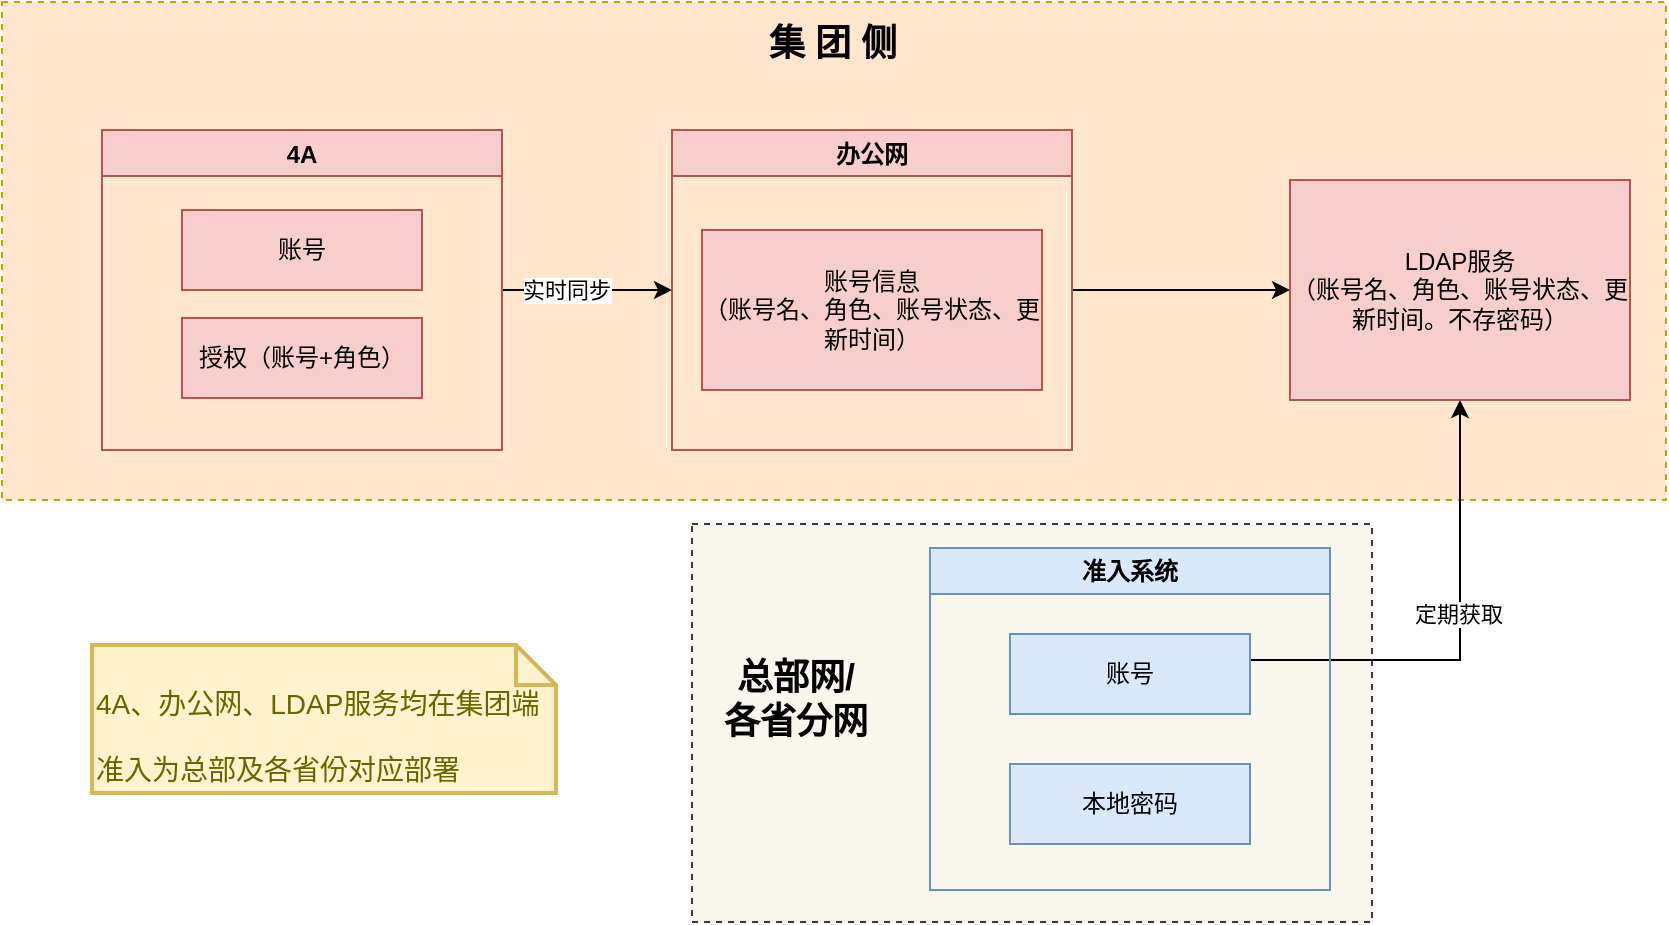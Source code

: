<mxfile version="21.1.7" type="github" pages="3">
  <diagram id="C5RBs43oDa-KdzZeNtuy" name="方案一">
    <mxGraphModel dx="1550" dy="503" grid="0" gridSize="10" guides="1" tooltips="1" connect="1" arrows="1" fold="1" page="0" pageScale="1" pageWidth="827" pageHeight="1169" math="0" shadow="0">
      <root>
        <mxCell id="WIyWlLk6GJQsqaUBKTNV-0" />
        <mxCell id="WIyWlLk6GJQsqaUBKTNV-1" parent="WIyWlLk6GJQsqaUBKTNV-0" />
        <mxCell id="2pDPu1kfkvxgTF7jboe--3" value="" style="rounded=0;whiteSpace=wrap;html=1;dashed=1;fillColor=#f9f7ed;strokeColor=#36393d;" parent="WIyWlLk6GJQsqaUBKTNV-1" vertex="1">
          <mxGeometry x="201" y="446" width="340" height="199" as="geometry" />
        </mxCell>
        <mxCell id="2pDPu1kfkvxgTF7jboe--0" value="" style="rounded=0;whiteSpace=wrap;html=1;fillColor=#ffe6cc;strokeColor=#d79b00;dashed=1;" parent="WIyWlLk6GJQsqaUBKTNV-1" vertex="1">
          <mxGeometry x="-144" y="185" width="832" height="249" as="geometry" />
        </mxCell>
        <mxCell id="JnwnjsweZAxiL3DcM_pp-4" style="edgeStyle=orthogonalEdgeStyle;rounded=0;orthogonalLoop=1;jettySize=auto;html=1;entryX=0;entryY=0.5;entryDx=0;entryDy=0;" parent="WIyWlLk6GJQsqaUBKTNV-1" source="JnwnjsweZAxiL3DcM_pp-0" target="JnwnjsweZAxiL3DcM_pp-1" edge="1">
          <mxGeometry relative="1" as="geometry" />
        </mxCell>
        <mxCell id="JnwnjsweZAxiL3DcM_pp-5" value="实时同步" style="edgeLabel;html=1;align=center;verticalAlign=middle;resizable=0;points=[];" parent="JnwnjsweZAxiL3DcM_pp-4" vertex="1" connectable="0">
          <mxGeometry x="-0.257" relative="1" as="geometry">
            <mxPoint as="offset" />
          </mxGeometry>
        </mxCell>
        <mxCell id="JnwnjsweZAxiL3DcM_pp-0" value="4A" style="swimlane;fillColor=#f8cecc;strokeColor=#b85450;" parent="WIyWlLk6GJQsqaUBKTNV-1" vertex="1">
          <mxGeometry x="-94" y="249" width="200" height="160" as="geometry" />
        </mxCell>
        <mxCell id="JnwnjsweZAxiL3DcM_pp-2" value="账号" style="whiteSpace=wrap;html=1;fillColor=#f8cecc;strokeColor=#b85450;" parent="JnwnjsweZAxiL3DcM_pp-0" vertex="1">
          <mxGeometry x="40" y="40" width="120" height="40" as="geometry" />
        </mxCell>
        <mxCell id="JnwnjsweZAxiL3DcM_pp-3" value="授权（账号+角色）" style="whiteSpace=wrap;html=1;fillColor=#f8cecc;strokeColor=#b85450;" parent="JnwnjsweZAxiL3DcM_pp-0" vertex="1">
          <mxGeometry x="40" y="94" width="120" height="40" as="geometry" />
        </mxCell>
        <mxCell id="JnwnjsweZAxiL3DcM_pp-7" style="edgeStyle=orthogonalEdgeStyle;rounded=0;orthogonalLoop=1;jettySize=auto;html=1;exitX=1;exitY=0.5;exitDx=0;exitDy=0;entryX=0;entryY=0.5;entryDx=0;entryDy=0;" parent="WIyWlLk6GJQsqaUBKTNV-1" source="JnwnjsweZAxiL3DcM_pp-1" target="JnwnjsweZAxiL3DcM_pp-8" edge="1">
          <mxGeometry relative="1" as="geometry">
            <mxPoint x="490" y="370" as="targetPoint" />
          </mxGeometry>
        </mxCell>
        <mxCell id="JnwnjsweZAxiL3DcM_pp-1" value="办公网" style="swimlane;fillColor=#f8cecc;strokeColor=#b85450;" parent="WIyWlLk6GJQsqaUBKTNV-1" vertex="1">
          <mxGeometry x="191" y="249" width="200" height="160" as="geometry" />
        </mxCell>
        <mxCell id="JnwnjsweZAxiL3DcM_pp-6" value="账号信息&lt;br&gt;（账号名、角色、账号状态、更新时间）" style="whiteSpace=wrap;html=1;fillColor=#f8cecc;strokeColor=#b85450;" parent="JnwnjsweZAxiL3DcM_pp-1" vertex="1">
          <mxGeometry x="15" y="50" width="170" height="80" as="geometry" />
        </mxCell>
        <mxCell id="JnwnjsweZAxiL3DcM_pp-12" style="edgeStyle=orthogonalEdgeStyle;rounded=0;orthogonalLoop=1;jettySize=auto;html=1;entryX=1;entryY=0.25;entryDx=0;entryDy=0;startArrow=classic;startFill=1;endArrow=none;endFill=0;" parent="WIyWlLk6GJQsqaUBKTNV-1" source="JnwnjsweZAxiL3DcM_pp-8" target="JnwnjsweZAxiL3DcM_pp-10" edge="1">
          <mxGeometry relative="1" as="geometry">
            <Array as="points">
              <mxPoint x="585" y="514" />
              <mxPoint x="480" y="514" />
            </Array>
          </mxGeometry>
        </mxCell>
        <mxCell id="JnwnjsweZAxiL3DcM_pp-13" value="定期获取" style="edgeLabel;html=1;align=center;verticalAlign=middle;resizable=0;points=[];" parent="JnwnjsweZAxiL3DcM_pp-12" vertex="1" connectable="0">
          <mxGeometry x="-0.1" y="-1" relative="1" as="geometry">
            <mxPoint as="offset" />
          </mxGeometry>
        </mxCell>
        <mxCell id="JnwnjsweZAxiL3DcM_pp-8" value="LDAP服务&lt;br&gt;（账号名、角色、账号状态、更新时间。不存密码）" style="rounded=0;whiteSpace=wrap;html=1;fillColor=#f8cecc;strokeColor=#b85450;" parent="WIyWlLk6GJQsqaUBKTNV-1" vertex="1">
          <mxGeometry x="500" y="274" width="170" height="110" as="geometry" />
        </mxCell>
        <mxCell id="JnwnjsweZAxiL3DcM_pp-9" value="准入系统" style="swimlane;whiteSpace=wrap;html=1;fillColor=#dae8fc;strokeColor=#6c8ebf;" parent="WIyWlLk6GJQsqaUBKTNV-1" vertex="1">
          <mxGeometry x="320" y="458" width="200" height="171" as="geometry" />
        </mxCell>
        <mxCell id="JnwnjsweZAxiL3DcM_pp-10" value="账号" style="rounded=0;whiteSpace=wrap;html=1;fillColor=#dae8fc;strokeColor=#6c8ebf;" parent="JnwnjsweZAxiL3DcM_pp-9" vertex="1">
          <mxGeometry x="40" y="43" width="120" height="40" as="geometry" />
        </mxCell>
        <mxCell id="JnwnjsweZAxiL3DcM_pp-11" value="本地密码" style="rounded=0;whiteSpace=wrap;html=1;fillColor=#dae8fc;strokeColor=#6c8ebf;" parent="JnwnjsweZAxiL3DcM_pp-9" vertex="1">
          <mxGeometry x="40" y="108" width="120" height="40" as="geometry" />
        </mxCell>
        <mxCell id="1Zy8I95tH8bVo6ZfM0J7-0" value="&lt;br&gt;4A、办公网、LDAP服务均在集团端&lt;br&gt;&lt;br&gt;准入为总部及各省份对应部署" style="shape=note;strokeWidth=2;fontSize=14;size=20;whiteSpace=wrap;html=1;fillColor=#fff2cc;strokeColor=#d6b656;fontColor=#666600;align=left;verticalAlign=middle;" parent="WIyWlLk6GJQsqaUBKTNV-1" vertex="1">
          <mxGeometry x="-99" y="506.5" width="232" height="74" as="geometry" />
        </mxCell>
        <mxCell id="2pDPu1kfkvxgTF7jboe--2" value="集 团 侧" style="text;html=1;strokeColor=none;fillColor=none;align=center;verticalAlign=middle;whiteSpace=wrap;rounded=0;fontStyle=1;fontSize=18;" parent="WIyWlLk6GJQsqaUBKTNV-1" vertex="1">
          <mxGeometry x="175" y="191" width="193" height="30" as="geometry" />
        </mxCell>
        <mxCell id="2pDPu1kfkvxgTF7jboe--4" value="总部网/&lt;br style=&quot;font-size: 18px;&quot;&gt;各省分网" style="text;html=1;strokeColor=none;fillColor=none;align=center;verticalAlign=middle;whiteSpace=wrap;rounded=0;fontSize=18;fontStyle=1" parent="WIyWlLk6GJQsqaUBKTNV-1" vertex="1">
          <mxGeometry x="213" y="506.5" width="80" height="55" as="geometry" />
        </mxCell>
      </root>
    </mxGraphModel>
  </diagram>
  <diagram name="方案二" id="HyYm9pGb1XV29j2Flmra">
    <mxGraphModel dx="1150" dy="903" grid="0" gridSize="10" guides="1" tooltips="1" connect="1" arrows="1" fold="1" page="0" pageScale="1" pageWidth="827" pageHeight="1169" math="0" shadow="0">
      <root>
        <mxCell id="gzJVZgs-s2d4PNE7a_cd-0" />
        <mxCell id="gzJVZgs-s2d4PNE7a_cd-1" parent="gzJVZgs-s2d4PNE7a_cd-0" />
        <mxCell id="PEqD8qJqmmBCuqm4q5_F-0" value="" style="rounded=0;whiteSpace=wrap;html=1;dashed=1;fillColor=#f9f7ed;strokeColor=#36393d;" parent="gzJVZgs-s2d4PNE7a_cd-1" vertex="1">
          <mxGeometry x="397" y="-33" width="508" height="503" as="geometry" />
        </mxCell>
        <mxCell id="FXqDv6Qu5ZG_4nlIirOe-0" value="" style="rounded=0;whiteSpace=wrap;html=1;fillColor=#ffe6cc;strokeColor=#d79b00;dashed=1;" parent="gzJVZgs-s2d4PNE7a_cd-1" vertex="1">
          <mxGeometry x="28" y="-31" width="342" height="501" as="geometry" />
        </mxCell>
        <mxCell id="gzJVZgs-s2d4PNE7a_cd-2" style="edgeStyle=orthogonalEdgeStyle;rounded=0;orthogonalLoop=1;jettySize=auto;html=1;entryX=0.5;entryY=0;entryDx=0;entryDy=0;" parent="gzJVZgs-s2d4PNE7a_cd-1" source="gzJVZgs-s2d4PNE7a_cd-4" target="gzJVZgs-s2d4PNE7a_cd-8" edge="1">
          <mxGeometry relative="1" as="geometry" />
        </mxCell>
        <mxCell id="gzJVZgs-s2d4PNE7a_cd-3" value="实时同步" style="edgeLabel;html=1;align=center;verticalAlign=middle;resizable=0;points=[];" parent="gzJVZgs-s2d4PNE7a_cd-2" vertex="1" connectable="0">
          <mxGeometry x="-0.257" relative="1" as="geometry">
            <mxPoint as="offset" />
          </mxGeometry>
        </mxCell>
        <mxCell id="gzJVZgs-s2d4PNE7a_cd-4" value="4A" style="swimlane;fillColor=#f8cecc;strokeColor=#b85450;" parent="gzJVZgs-s2d4PNE7a_cd-1" vertex="1">
          <mxGeometry x="110" y="40" width="200" height="160" as="geometry" />
        </mxCell>
        <mxCell id="gzJVZgs-s2d4PNE7a_cd-5" value="账号" style="whiteSpace=wrap;html=1;fillColor=#f8cecc;strokeColor=#b85450;" parent="gzJVZgs-s2d4PNE7a_cd-4" vertex="1">
          <mxGeometry x="40" y="40" width="120" height="40" as="geometry" />
        </mxCell>
        <mxCell id="gzJVZgs-s2d4PNE7a_cd-6" value="授权（账号+角色）" style="whiteSpace=wrap;html=1;fillColor=#f8cecc;strokeColor=#b85450;" parent="gzJVZgs-s2d4PNE7a_cd-4" vertex="1">
          <mxGeometry x="40" y="94" width="120" height="40" as="geometry" />
        </mxCell>
        <mxCell id="gzJVZgs-s2d4PNE7a_cd-7" style="edgeStyle=orthogonalEdgeStyle;rounded=0;orthogonalLoop=1;jettySize=auto;html=1;exitX=1;exitY=0.5;exitDx=0;exitDy=0;entryX=0;entryY=0.5;entryDx=0;entryDy=0;" parent="gzJVZgs-s2d4PNE7a_cd-1" source="gzJVZgs-s2d4PNE7a_cd-8" target="gzJVZgs-s2d4PNE7a_cd-12" edge="1">
          <mxGeometry relative="1" as="geometry">
            <mxPoint x="490" y="370" as="targetPoint" />
          </mxGeometry>
        </mxCell>
        <mxCell id="imfENz_dbINKQCG0GZZe-0" value="实时同步" style="edgeLabel;html=1;align=center;verticalAlign=middle;resizable=0;points=[];" parent="gzJVZgs-s2d4PNE7a_cd-7" vertex="1" connectable="0">
          <mxGeometry x="-0.158" relative="1" as="geometry">
            <mxPoint as="offset" />
          </mxGeometry>
        </mxCell>
        <mxCell id="gzJVZgs-s2d4PNE7a_cd-8" value="办公网" style="swimlane;fillColor=#f8cecc;strokeColor=#b85450;" parent="gzJVZgs-s2d4PNE7a_cd-1" vertex="1">
          <mxGeometry x="110" y="290" width="200" height="160" as="geometry" />
        </mxCell>
        <mxCell id="gzJVZgs-s2d4PNE7a_cd-9" value="账号信息&lt;br&gt;（账号名、角色、默认密码）" style="whiteSpace=wrap;html=1;fillColor=#f8cecc;strokeColor=#b85450;" parent="gzJVZgs-s2d4PNE7a_cd-8" vertex="1">
          <mxGeometry x="15" y="50" width="170" height="80" as="geometry" />
        </mxCell>
        <mxCell id="gzJVZgs-s2d4PNE7a_cd-12" value="LDAP服务&lt;br&gt;（账号+密码）" style="rounded=0;whiteSpace=wrap;html=1;fillColor=#dae8fc;strokeColor=#6c8ebf;" parent="gzJVZgs-s2d4PNE7a_cd-1" vertex="1">
          <mxGeometry x="500" y="315" width="170" height="110" as="geometry" />
        </mxCell>
        <mxCell id="gzJVZgs-s2d4PNE7a_cd-13" value="准入" style="swimlane;whiteSpace=wrap;html=1;fillColor=#dae8fc;strokeColor=#6c8ebf;" parent="gzJVZgs-s2d4PNE7a_cd-1" vertex="1">
          <mxGeometry x="445.5" y="31" width="291.5" height="221" as="geometry" />
        </mxCell>
        <mxCell id="71vWFSvSrYJ8WRcZiGr5-0" value="登录" style="rounded=0;whiteSpace=wrap;html=1;fillColor=#dae8fc;strokeColor=#6c8ebf;" parent="gzJVZgs-s2d4PNE7a_cd-13" vertex="1">
          <mxGeometry x="31" y="56" width="91" height="60" as="geometry" />
        </mxCell>
        <mxCell id="71vWFSvSrYJ8WRcZiGr5-1" value="改密" style="rounded=0;whiteSpace=wrap;html=1;fillColor=#dae8fc;strokeColor=#6c8ebf;" parent="gzJVZgs-s2d4PNE7a_cd-13" vertex="1">
          <mxGeometry x="157" y="70" width="91" height="61" as="geometry" />
        </mxCell>
        <mxCell id="71vWFSvSrYJ8WRcZiGr5-2" style="edgeStyle=orthogonalEdgeStyle;rounded=0;orthogonalLoop=1;jettySize=auto;html=1;entryX=0.25;entryY=0;entryDx=0;entryDy=0;" parent="gzJVZgs-s2d4PNE7a_cd-1" source="71vWFSvSrYJ8WRcZiGr5-0" target="gzJVZgs-s2d4PNE7a_cd-12" edge="1">
          <mxGeometry relative="1" as="geometry" />
        </mxCell>
        <mxCell id="71vWFSvSrYJ8WRcZiGr5-3" value="到LDAP认证" style="edgeLabel;html=1;align=center;verticalAlign=middle;resizable=0;points=[];" parent="71vWFSvSrYJ8WRcZiGr5-2" vertex="1" connectable="0">
          <mxGeometry x="-0.277" relative="1" as="geometry">
            <mxPoint as="offset" />
          </mxGeometry>
        </mxCell>
        <mxCell id="71vWFSvSrYJ8WRcZiGr5-4" style="edgeStyle=orthogonalEdgeStyle;rounded=0;orthogonalLoop=1;jettySize=auto;html=1;exitX=0.5;exitY=1;exitDx=0;exitDy=0;entryX=0.75;entryY=0;entryDx=0;entryDy=0;" parent="gzJVZgs-s2d4PNE7a_cd-1" source="71vWFSvSrYJ8WRcZiGr5-1" target="gzJVZgs-s2d4PNE7a_cd-12" edge="1">
          <mxGeometry relative="1" as="geometry" />
        </mxCell>
        <mxCell id="71vWFSvSrYJ8WRcZiGr5-5" value="同步密码到LDAP服务" style="edgeLabel;html=1;align=center;verticalAlign=middle;resizable=0;points=[];" parent="71vWFSvSrYJ8WRcZiGr5-4" vertex="1" connectable="0">
          <mxGeometry x="-0.46" y="3" relative="1" as="geometry">
            <mxPoint y="11" as="offset" />
          </mxGeometry>
        </mxCell>
        <mxCell id="b1W2zAsaVHdaHqniTTSv-0" value="4A、办公网、在集团端&lt;br&gt;&lt;br&gt;LDAP服务、准入为总部及各省份对应部署" style="shape=note;strokeWidth=2;fontSize=14;size=20;whiteSpace=wrap;html=1;fillColor=#fff2cc;strokeColor=#d6b656;fontColor=#666600;align=left;verticalAlign=bottom;" parent="gzJVZgs-s2d4PNE7a_cd-1" vertex="1">
          <mxGeometry x="271" y="495" width="288" height="58" as="geometry" />
        </mxCell>
        <mxCell id="DynlmW4XeTy6ykmGNvia-0" value="集 团 侧" style="text;html=1;strokeColor=none;fillColor=none;align=center;verticalAlign=middle;whiteSpace=wrap;rounded=0;fontStyle=1;fontSize=18;" parent="gzJVZgs-s2d4PNE7a_cd-1" vertex="1">
          <mxGeometry x="113.5" y="-15" width="193" height="30" as="geometry" />
        </mxCell>
        <mxCell id="C9LWx0VFPsO8jMiBLst0-0" value="总部/各省分网" style="text;html=1;strokeColor=none;fillColor=none;align=center;verticalAlign=middle;whiteSpace=wrap;rounded=0;fontSize=18;fontStyle=1" parent="gzJVZgs-s2d4PNE7a_cd-1" vertex="1">
          <mxGeometry x="529" y="-17.5" width="150" height="35" as="geometry" />
        </mxCell>
        <mxCell id="Ig4H0XzgmwrHWf5lkMrT-2" style="rounded=0;orthogonalLoop=1;jettySize=auto;html=1;endArrow=none;endFill=0;dashed=1;" parent="gzJVZgs-s2d4PNE7a_cd-1" source="Ig4H0XzgmwrHWf5lkMrT-1" target="71vWFSvSrYJ8WRcZiGr5-1" edge="1">
          <mxGeometry relative="1" as="geometry" />
        </mxCell>
        <mxCell id="Ig4H0XzgmwrHWf5lkMrT-1" value="&lt;ul&gt;&lt;li&gt;初始密码改密&lt;/li&gt;&lt;li&gt;个人需要改密&lt;/li&gt;&lt;/ul&gt;" style="text;strokeColor=none;fillColor=none;html=1;whiteSpace=wrap;verticalAlign=middle;overflow=hidden;" parent="gzJVZgs-s2d4PNE7a_cd-1" vertex="1">
          <mxGeometry x="744" y="47" width="137" height="80" as="geometry" />
        </mxCell>
      </root>
    </mxGraphModel>
  </diagram>
  <diagram id="jRA125JyvVluczzM-jVU" name="准入入网流程">
    <mxGraphModel dx="1471" dy="992" grid="0" gridSize="10" guides="1" tooltips="1" connect="1" arrows="1" fold="1" page="0" pageScale="1" pageWidth="827" pageHeight="1169" math="0" shadow="0">
      <root>
        <mxCell id="0" />
        <mxCell id="1" parent="0" />
        <mxCell id="sdK7kQNHXuGbN1i58bf3-3" value="" style="edgeStyle=orthogonalEdgeStyle;rounded=0;orthogonalLoop=1;jettySize=auto;html=1;" edge="1" parent="1" source="sdK7kQNHXuGbN1i58bf3-1" target="sdK7kQNHXuGbN1i58bf3-2">
          <mxGeometry relative="1" as="geometry" />
        </mxCell>
        <mxCell id="sdK7kQNHXuGbN1i58bf3-1" value="开始" style="strokeWidth=2;html=1;shape=mxgraph.flowchart.start_1;whiteSpace=wrap;" vertex="1" parent="1">
          <mxGeometry x="-8" y="-110" width="100" height="60" as="geometry" />
        </mxCell>
        <mxCell id="sdK7kQNHXuGbN1i58bf3-5" value="" style="edgeStyle=orthogonalEdgeStyle;rounded=0;orthogonalLoop=1;jettySize=auto;html=1;" edge="1" parent="1" source="sdK7kQNHXuGbN1i58bf3-2" target="sdK7kQNHXuGbN1i58bf3-4">
          <mxGeometry relative="1" as="geometry" />
        </mxCell>
        <mxCell id="sdK7kQNHXuGbN1i58bf3-2" value="连入网络" style="whiteSpace=wrap;html=1;strokeWidth=2;" vertex="1" parent="1">
          <mxGeometry x="-18" y="7" width="120" height="60" as="geometry" />
        </mxCell>
        <mxCell id="sdK7kQNHXuGbN1i58bf3-9" value="" style="edgeStyle=orthogonalEdgeStyle;rounded=0;orthogonalLoop=1;jettySize=auto;html=1;" edge="1" parent="1" source="sdK7kQNHXuGbN1i58bf3-4" target="sdK7kQNHXuGbN1i58bf3-8">
          <mxGeometry relative="1" as="geometry" />
        </mxCell>
        <mxCell id="sdK7kQNHXuGbN1i58bf3-4" value="弹出用户类型&lt;br&gt;选择页面" style="whiteSpace=wrap;html=1;strokeWidth=2;" vertex="1" parent="1">
          <mxGeometry x="182" y="7" width="120" height="60" as="geometry" />
        </mxCell>
        <mxCell id="sdK7kQNHXuGbN1i58bf3-11" value="" style="edgeStyle=orthogonalEdgeStyle;rounded=0;orthogonalLoop=1;jettySize=auto;html=1;" edge="1" parent="1" source="sdK7kQNHXuGbN1i58bf3-8" target="sdK7kQNHXuGbN1i58bf3-10">
          <mxGeometry relative="1" as="geometry" />
        </mxCell>
        <mxCell id="sdK7kQNHXuGbN1i58bf3-12" value="用户密码认证" style="edgeLabel;html=1;align=center;verticalAlign=middle;resizable=0;points=[];" vertex="1" connectable="0" parent="sdK7kQNHXuGbN1i58bf3-11">
          <mxGeometry x="-0.195" y="3" relative="1" as="geometry">
            <mxPoint as="offset" />
          </mxGeometry>
        </mxCell>
        <mxCell id="sdK7kQNHXuGbN1i58bf3-38" value="" style="edgeStyle=orthogonalEdgeStyle;rounded=0;orthogonalLoop=1;jettySize=auto;html=1;" edge="1" parent="1" source="sdK7kQNHXuGbN1i58bf3-8" target="sdK7kQNHXuGbN1i58bf3-37">
          <mxGeometry relative="1" as="geometry" />
        </mxCell>
        <mxCell id="sdK7kQNHXuGbN1i58bf3-39" value="来宾认证" style="edgeLabel;html=1;align=center;verticalAlign=middle;resizable=0;points=[];" vertex="1" connectable="0" parent="sdK7kQNHXuGbN1i58bf3-38">
          <mxGeometry x="-0.297" y="4" relative="1" as="geometry">
            <mxPoint as="offset" />
          </mxGeometry>
        </mxCell>
        <mxCell id="sdK7kQNHXuGbN1i58bf3-8" value="用户类型" style="rhombus;whiteSpace=wrap;html=1;strokeWidth=2;" vertex="1" parent="1">
          <mxGeometry x="162" y="114" width="161" height="80" as="geometry" />
        </mxCell>
        <mxCell id="sdK7kQNHXuGbN1i58bf3-14" value="" style="edgeStyle=orthogonalEdgeStyle;rounded=0;orthogonalLoop=1;jettySize=auto;html=1;" edge="1" parent="1" source="sdK7kQNHXuGbN1i58bf3-10" target="sdK7kQNHXuGbN1i58bf3-13">
          <mxGeometry relative="1" as="geometry" />
        </mxCell>
        <mxCell id="sdK7kQNHXuGbN1i58bf3-10" value="输入用户名+密码" style="whiteSpace=wrap;html=1;strokeWidth=2;" vertex="1" parent="1">
          <mxGeometry x="-18" y="221" width="120" height="60" as="geometry" />
        </mxCell>
        <mxCell id="sdK7kQNHXuGbN1i58bf3-16" value="" style="edgeStyle=orthogonalEdgeStyle;rounded=0;orthogonalLoop=1;jettySize=auto;html=1;" edge="1" parent="1" source="sdK7kQNHXuGbN1i58bf3-13" target="sdK7kQNHXuGbN1i58bf3-15">
          <mxGeometry relative="1" as="geometry" />
        </mxCell>
        <mxCell id="sdK7kQNHXuGbN1i58bf3-17" value="是" style="edgeLabel;html=1;align=center;verticalAlign=middle;resizable=0;points=[];" vertex="1" connectable="0" parent="sdK7kQNHXuGbN1i58bf3-16">
          <mxGeometry x="-0.264" y="-1" relative="1" as="geometry">
            <mxPoint as="offset" />
          </mxGeometry>
        </mxCell>
        <mxCell id="sdK7kQNHXuGbN1i58bf3-13" value="是否首次认证&lt;br&gt;或初始密码认证" style="rhombus;whiteSpace=wrap;html=1;strokeWidth=2;" vertex="1" parent="1">
          <mxGeometry x="163" y="211" width="158" height="80" as="geometry" />
        </mxCell>
        <mxCell id="sdK7kQNHXuGbN1i58bf3-19" value="" style="edgeStyle=orthogonalEdgeStyle;rounded=0;orthogonalLoop=1;jettySize=auto;html=1;" edge="1" parent="1" source="sdK7kQNHXuGbN1i58bf3-15" target="sdK7kQNHXuGbN1i58bf3-18">
          <mxGeometry relative="1" as="geometry" />
        </mxCell>
        <mxCell id="sdK7kQNHXuGbN1i58bf3-15" value="强制修改密码页面" style="whiteSpace=wrap;html=1;strokeWidth=2;" vertex="1" parent="1">
          <mxGeometry x="182.5" y="348" width="120" height="60" as="geometry" />
        </mxCell>
        <mxCell id="sdK7kQNHXuGbN1i58bf3-21" value="" style="edgeStyle=orthogonalEdgeStyle;rounded=0;orthogonalLoop=1;jettySize=auto;html=1;" edge="1" parent="1" source="sdK7kQNHXuGbN1i58bf3-18" target="sdK7kQNHXuGbN1i58bf3-20">
          <mxGeometry relative="1" as="geometry" />
        </mxCell>
        <mxCell id="sdK7kQNHXuGbN1i58bf3-18" value="修改密码" style="whiteSpace=wrap;html=1;strokeWidth=2;" vertex="1" parent="1">
          <mxGeometry x="382.5" y="348" width="120" height="60" as="geometry" />
        </mxCell>
        <mxCell id="sdK7kQNHXuGbN1i58bf3-23" value="" style="edgeStyle=orthogonalEdgeStyle;rounded=0;orthogonalLoop=1;jettySize=auto;html=1;" edge="1" parent="1" source="sdK7kQNHXuGbN1i58bf3-20" target="sdK7kQNHXuGbN1i58bf3-22">
          <mxGeometry relative="1" as="geometry" />
        </mxCell>
        <mxCell id="sdK7kQNHXuGbN1i58bf3-20" value="密码修改成功" style="rhombus;whiteSpace=wrap;html=1;strokeWidth=2;" vertex="1" parent="1">
          <mxGeometry x="602.5" y="338" width="112.5" height="80" as="geometry" />
        </mxCell>
        <mxCell id="sdK7kQNHXuGbN1i58bf3-25" value="" style="edgeStyle=orthogonalEdgeStyle;rounded=0;orthogonalLoop=1;jettySize=auto;html=1;" edge="1" parent="1" source="sdK7kQNHXuGbN1i58bf3-22" target="sdK7kQNHXuGbN1i58bf3-24">
          <mxGeometry relative="1" as="geometry" />
        </mxCell>
        <mxCell id="sdK7kQNHXuGbN1i58bf3-22" value="入网成功页" style="whiteSpace=wrap;html=1;strokeWidth=2;" vertex="1" parent="1">
          <mxGeometry x="791.25" y="348" width="120" height="60" as="geometry" />
        </mxCell>
        <mxCell id="sdK7kQNHXuGbN1i58bf3-27" value="" style="edgeStyle=orthogonalEdgeStyle;rounded=0;orthogonalLoop=1;jettySize=auto;html=1;" edge="1" parent="1" source="sdK7kQNHXuGbN1i58bf3-24" target="sdK7kQNHXuGbN1i58bf3-26">
          <mxGeometry relative="1" as="geometry" />
        </mxCell>
        <mxCell id="sdK7kQNHXuGbN1i58bf3-28" value="否" style="edgeLabel;html=1;align=center;verticalAlign=middle;resizable=0;points=[];" vertex="1" connectable="0" parent="sdK7kQNHXuGbN1i58bf3-27">
          <mxGeometry x="0.22" y="-3" relative="1" as="geometry">
            <mxPoint as="offset" />
          </mxGeometry>
        </mxCell>
        <mxCell id="sdK7kQNHXuGbN1i58bf3-32" value="" style="edgeStyle=orthogonalEdgeStyle;rounded=0;orthogonalLoop=1;jettySize=auto;html=1;" edge="1" parent="1" source="sdK7kQNHXuGbN1i58bf3-24" target="sdK7kQNHXuGbN1i58bf3-31">
          <mxGeometry relative="1" as="geometry" />
        </mxCell>
        <mxCell id="sdK7kQNHXuGbN1i58bf3-33" value="是" style="edgeLabel;html=1;align=center;verticalAlign=middle;resizable=0;points=[];" vertex="1" connectable="0" parent="sdK7kQNHXuGbN1i58bf3-32">
          <mxGeometry x="-0.237" y="1" relative="1" as="geometry">
            <mxPoint as="offset" />
          </mxGeometry>
        </mxCell>
        <mxCell id="sdK7kQNHXuGbN1i58bf3-24" value="检查是否安装安全软件" style="rhombus;whiteSpace=wrap;html=1;strokeWidth=2;" vertex="1" parent="1">
          <mxGeometry x="748" y="455" width="205" height="80" as="geometry" />
        </mxCell>
        <mxCell id="sdK7kQNHXuGbN1i58bf3-30" value="" style="edgeStyle=orthogonalEdgeStyle;rounded=0;orthogonalLoop=1;jettySize=auto;html=1;" edge="1" parent="1" source="sdK7kQNHXuGbN1i58bf3-26" target="sdK7kQNHXuGbN1i58bf3-29">
          <mxGeometry relative="1" as="geometry" />
        </mxCell>
        <mxCell id="sdK7kQNHXuGbN1i58bf3-26" value="提示下载软件，并给出下载软件链接" style="whiteSpace=wrap;html=1;strokeWidth=2;" vertex="1" parent="1">
          <mxGeometry x="505.5" y="465" width="120" height="60" as="geometry" />
        </mxCell>
        <mxCell id="sdK7kQNHXuGbN1i58bf3-36" style="edgeStyle=orthogonalEdgeStyle;rounded=0;orthogonalLoop=1;jettySize=auto;html=1;entryX=0;entryY=0.5;entryDx=0;entryDy=0;" edge="1" parent="1" source="sdK7kQNHXuGbN1i58bf3-29" target="sdK7kQNHXuGbN1i58bf3-31">
          <mxGeometry relative="1" as="geometry">
            <Array as="points">
              <mxPoint x="371" y="655" />
            </Array>
          </mxGeometry>
        </mxCell>
        <mxCell id="sdK7kQNHXuGbN1i58bf3-29" value="下载并&lt;br&gt;安装成功" style="whiteSpace=wrap;html=1;strokeWidth=2;" vertex="1" parent="1">
          <mxGeometry x="305.5" y="465" width="120" height="60" as="geometry" />
        </mxCell>
        <mxCell id="sdK7kQNHXuGbN1i58bf3-35" style="edgeStyle=orthogonalEdgeStyle;rounded=0;orthogonalLoop=1;jettySize=auto;html=1;" edge="1" parent="1" source="sdK7kQNHXuGbN1i58bf3-31" target="sdK7kQNHXuGbN1i58bf3-34">
          <mxGeometry relative="1" as="geometry" />
        </mxCell>
        <mxCell id="sdK7kQNHXuGbN1i58bf3-31" value="成功上网" style="whiteSpace=wrap;html=1;strokeWidth=2;" vertex="1" parent="1">
          <mxGeometry x="790.5" y="625" width="120" height="60" as="geometry" />
        </mxCell>
        <mxCell id="sdK7kQNHXuGbN1i58bf3-34" value="结束" style="strokeWidth=2;html=1;shape=mxgraph.flowchart.terminator;whiteSpace=wrap;" vertex="1" parent="1">
          <mxGeometry x="801.25" y="739" width="100" height="60" as="geometry" />
        </mxCell>
        <mxCell id="sdK7kQNHXuGbN1i58bf3-41" value="" style="edgeStyle=orthogonalEdgeStyle;rounded=0;orthogonalLoop=1;jettySize=auto;html=1;" edge="1" parent="1" source="sdK7kQNHXuGbN1i58bf3-37" target="sdK7kQNHXuGbN1i58bf3-40">
          <mxGeometry relative="1" as="geometry" />
        </mxCell>
        <mxCell id="sdK7kQNHXuGbN1i58bf3-37" value="弹出输入来宾码&lt;br&gt;或被访问用户扫码页面" style="whiteSpace=wrap;html=1;strokeWidth=2;" vertex="1" parent="1">
          <mxGeometry x="468" y="124" width="138.5" height="60" as="geometry" />
        </mxCell>
        <mxCell id="sdK7kQNHXuGbN1i58bf3-42" style="edgeStyle=orthogonalEdgeStyle;rounded=0;orthogonalLoop=1;jettySize=auto;html=1;entryX=0.5;entryY=0;entryDx=0;entryDy=0;" edge="1" parent="1" source="sdK7kQNHXuGbN1i58bf3-40" target="sdK7kQNHXuGbN1i58bf3-22">
          <mxGeometry relative="1" as="geometry" />
        </mxCell>
        <mxCell id="sdK7kQNHXuGbN1i58bf3-40" value="认证成功" style="whiteSpace=wrap;html=1;strokeWidth=2;" vertex="1" parent="1">
          <mxGeometry x="790.25" y="124" width="120" height="60" as="geometry" />
        </mxCell>
      </root>
    </mxGraphModel>
  </diagram>
</mxfile>
